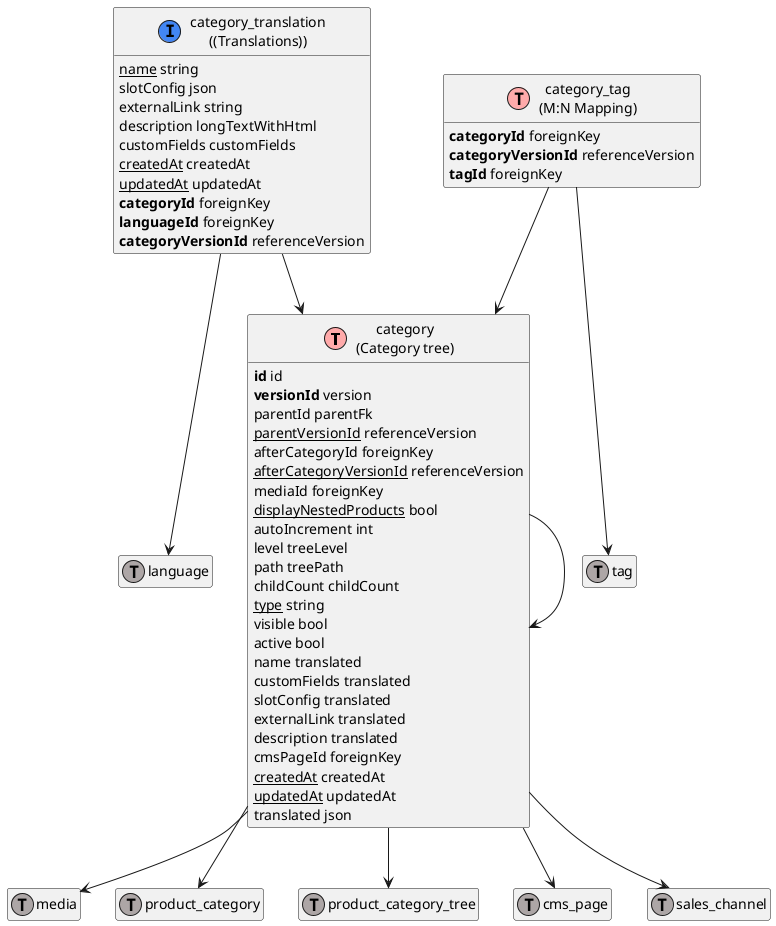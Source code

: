 @startuml
' uncomment the line below if you're using computer with a retina display
' skinparam dpi 300
!define Table(name,desc) class name as "desc" << (T,#FFAAAA) >>
!define ForeignTable(name,desc) class name as "desc" << (T,#ada6a6) >>
!define TranslationTable(name,desc) class name as "desc" << (I,#4286f4) >>
' we use bold for primary key
' green color for unique
' and underscore for not_null
!define primary_key(x) <b>x</b>
!define unique(x) <color:green>x</color>
!define not_null(x) <u>x</u>
' other tags available:
' <i></i>
' <back:COLOR></color>, where color is a color name or html color code
' (#FFAACC)
' see: http://plantuml.com/classes.html#More
hide methods
hide stereotypes
hide empty members
skinparam backgroundColor #FFFFFF

' entities

Table(ShopwareCoreContentCategoryCategoryDefinition, "category\n(Category tree)") {
   primary_key(id) id
   primary_key(versionId) version
   parentId parentFk
   not_null(parentVersionId) referenceVersion
   afterCategoryId foreignKey
   not_null(afterCategoryVersionId) referenceVersion
   mediaId foreignKey
   not_null(displayNestedProducts) bool
   autoIncrement int
   level treeLevel
   path treePath
   childCount childCount
   not_null(type) string
   visible bool
   active bool
   name translated
   customFields translated
   slotConfig translated
   externalLink translated
   description translated
   cmsPageId foreignKey
   not_null(createdAt) createdAt
   not_null(updatedAt) updatedAt
   translated json
}
TranslationTable(ShopwareCoreContentCategoryAggregateCategoryTranslationCategoryTranslationDefinition, "category_translation\n((Translations))") {
   not_null(name) string
   slotConfig json
   externalLink string
   description longTextWithHtml
   customFields customFields
   not_null(createdAt) createdAt
   not_null(updatedAt) updatedAt
   primary_key(categoryId) foreignKey
   primary_key(languageId) foreignKey
   primary_key(categoryVersionId) referenceVersion
}
Table(ShopwareCoreContentCategoryAggregateCategoryTagCategoryTagDefinition, "category_tag\n(M:N Mapping)") {
   primary_key(categoryId) foreignKey
   primary_key(categoryVersionId) referenceVersion
   primary_key(tagId) foreignKey
}
ForeignTable(ShopwareCoreContentMediaMediaDefinition, "media") {
}
ForeignTable(ShopwareCoreContentProductAggregateProductCategoryProductCategoryDefinition, "product_category") {
}
ForeignTable(ShopwareCoreContentProductAggregateProductCategoryTreeProductCategoryTreeDefinition, "product_category_tree") {
}
ForeignTable(ShopwareCoreContentCmsCmsPageDefinition, "cms_page") {
}
ForeignTable(ShopwareCoreSystemSalesChannelSalesChannelDefinition, "sales_channel") {
}
ForeignTable(ShopwareCoreFrameworkLanguageLanguageDefinition, "language") {
}
ForeignTable(ShopwareCoreSystemTagTagDefinition, "tag") {
}

' relationshipd

ShopwareCoreContentCategoryCategoryDefinition --> ShopwareCoreContentCategoryCategoryDefinition
ShopwareCoreContentCategoryCategoryDefinition --> ShopwareCoreContentMediaMediaDefinition
ShopwareCoreContentCategoryAggregateCategoryTranslationCategoryTranslationDefinition --> ShopwareCoreContentCategoryCategoryDefinition
ShopwareCoreContentCategoryCategoryDefinition --> ShopwareCoreContentProductAggregateProductCategoryProductCategoryDefinition
ShopwareCoreContentCategoryCategoryDefinition --> ShopwareCoreContentProductAggregateProductCategoryTreeProductCategoryTreeDefinition
ShopwareCoreContentCategoryAggregateCategoryTagCategoryTagDefinition --> ShopwareCoreContentCategoryCategoryDefinition
ShopwareCoreContentCategoryCategoryDefinition --> ShopwareCoreContentCmsCmsPageDefinition
ShopwareCoreContentCategoryCategoryDefinition --> ShopwareCoreSystemSalesChannelSalesChannelDefinition
ShopwareCoreContentCategoryAggregateCategoryTranslationCategoryTranslationDefinition --> ShopwareCoreFrameworkLanguageLanguageDefinition
ShopwareCoreContentCategoryAggregateCategoryTagCategoryTagDefinition --> ShopwareCoreSystemTagTagDefinition
@enduml
